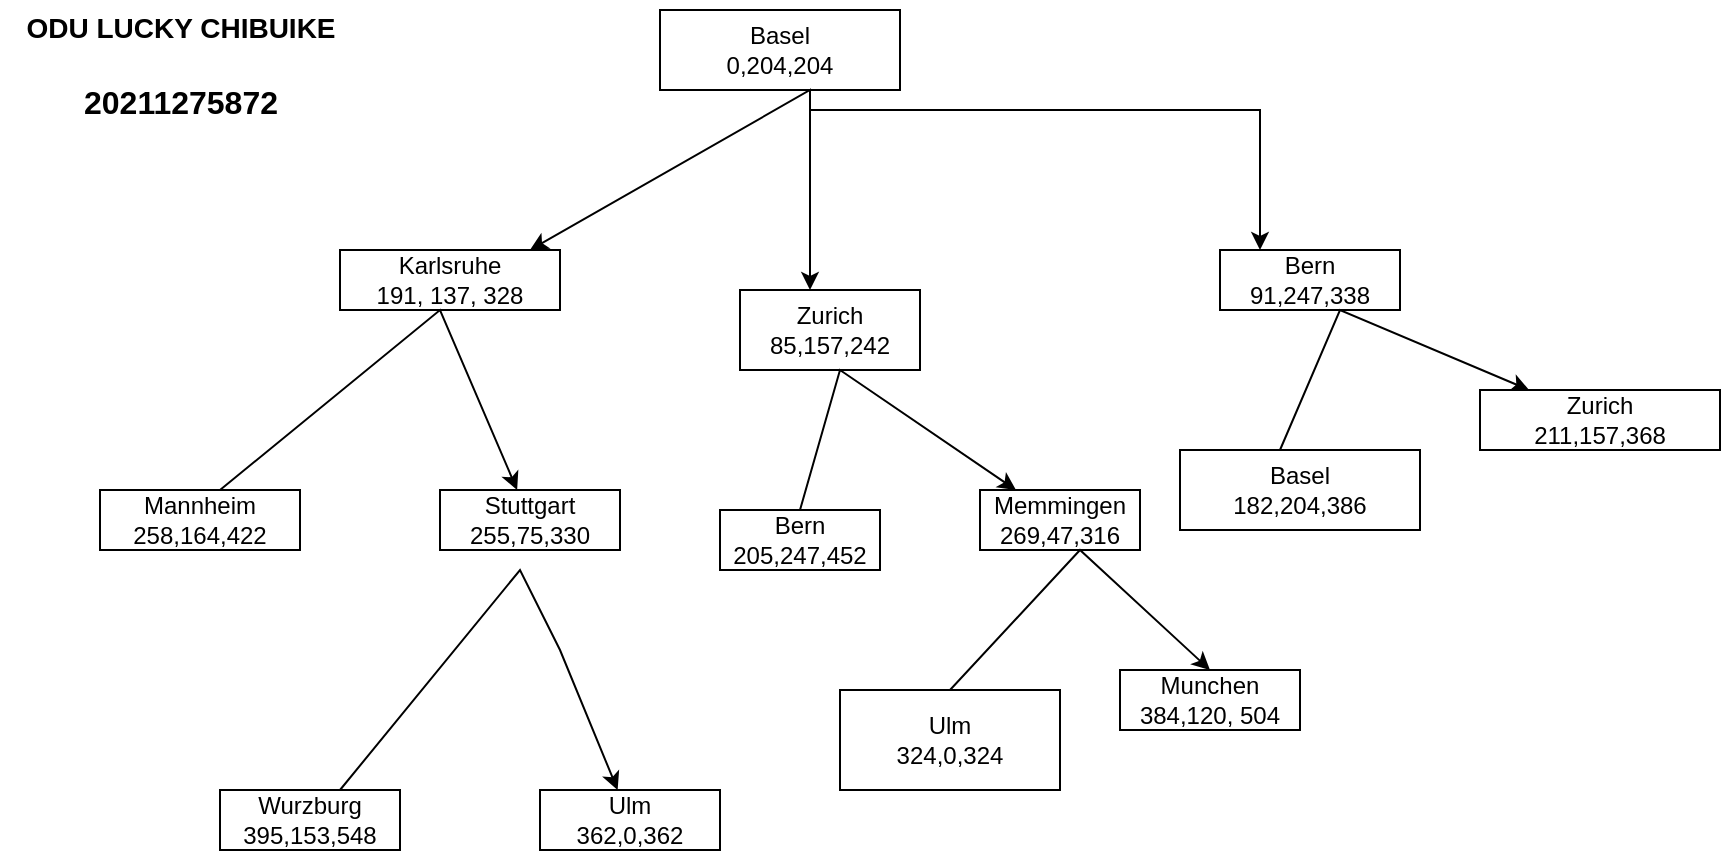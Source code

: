 <mxfile version="26.2.8">
  <diagram name="Page-1" id="smEx4ly64rM-w55feVns">
    <mxGraphModel dx="1044" dy="527" grid="1" gridSize="10" guides="1" tooltips="1" connect="1" arrows="1" fold="1" page="1" pageScale="1" pageWidth="850" pageHeight="1100" math="0" shadow="0">
      <root>
        <mxCell id="0" />
        <mxCell id="1" parent="0" />
        <mxCell id="hwbPMEVISvqUlkwwdk7_-6" style="edgeStyle=orthogonalEdgeStyle;rounded=0;orthogonalLoop=1;jettySize=auto;html=1;" edge="1" parent="1">
          <mxGeometry relative="1" as="geometry">
            <mxPoint x="650" y="150" as="targetPoint" />
            <mxPoint x="425" y="69.58" as="sourcePoint" />
            <Array as="points">
              <mxPoint x="425" y="80" />
              <mxPoint x="650" y="80" />
            </Array>
          </mxGeometry>
        </mxCell>
        <mxCell id="hwbPMEVISvqUlkwwdk7_-1" value="Basel&lt;div&gt;0,204,204&lt;/div&gt;" style="rounded=0;whiteSpace=wrap;html=1;" vertex="1" parent="1">
          <mxGeometry x="350" y="30" width="120" height="40" as="geometry" />
        </mxCell>
        <mxCell id="hwbPMEVISvqUlkwwdk7_-3" value="" style="endArrow=classic;startArrow=classic;html=1;rounded=0;" edge="1" parent="1">
          <mxGeometry width="50" height="50" relative="1" as="geometry">
            <mxPoint x="285" y="150" as="sourcePoint" />
            <mxPoint x="425" y="170" as="targetPoint" />
            <Array as="points">
              <mxPoint x="425" y="70" />
            </Array>
          </mxGeometry>
        </mxCell>
        <mxCell id="hwbPMEVISvqUlkwwdk7_-7" value="Karlsruhe&lt;div&gt;191, 137, 328&lt;/div&gt;" style="rounded=0;whiteSpace=wrap;html=1;" vertex="1" parent="1">
          <mxGeometry x="190" y="150" width="110" height="30" as="geometry" />
        </mxCell>
        <mxCell id="hwbPMEVISvqUlkwwdk7_-8" value="Zurich&lt;div&gt;85,157,242&lt;/div&gt;" style="rounded=0;whiteSpace=wrap;html=1;" vertex="1" parent="1">
          <mxGeometry x="390" y="170" width="90" height="40" as="geometry" />
        </mxCell>
        <mxCell id="hwbPMEVISvqUlkwwdk7_-9" value="Bern&lt;div&gt;91,247,338&lt;/div&gt;" style="rounded=0;whiteSpace=wrap;html=1;" vertex="1" parent="1">
          <mxGeometry x="630" y="150" width="90" height="30" as="geometry" />
        </mxCell>
        <mxCell id="hwbPMEVISvqUlkwwdk7_-11" value="" style="endArrow=classic;html=1;rounded=0;" edge="1" parent="1" target="hwbPMEVISvqUlkwwdk7_-12">
          <mxGeometry width="50" height="50" relative="1" as="geometry">
            <mxPoint x="130" y="270" as="sourcePoint" />
            <mxPoint x="280" y="290" as="targetPoint" />
            <Array as="points">
              <mxPoint x="240" y="180" />
            </Array>
          </mxGeometry>
        </mxCell>
        <mxCell id="hwbPMEVISvqUlkwwdk7_-12" value="Stuttgart&lt;div&gt;255,75,330&lt;/div&gt;" style="rounded=0;whiteSpace=wrap;html=1;" vertex="1" parent="1">
          <mxGeometry x="240" y="270" width="90" height="30" as="geometry" />
        </mxCell>
        <mxCell id="hwbPMEVISvqUlkwwdk7_-13" value="Mannheim&lt;div&gt;258,164,422&lt;/div&gt;" style="rounded=0;whiteSpace=wrap;html=1;" vertex="1" parent="1">
          <mxGeometry x="70" y="270" width="100" height="30" as="geometry" />
        </mxCell>
        <mxCell id="hwbPMEVISvqUlkwwdk7_-16" value="" style="endArrow=classic;html=1;rounded=0;" edge="1" parent="1" target="hwbPMEVISvqUlkwwdk7_-17">
          <mxGeometry width="50" height="50" relative="1" as="geometry">
            <mxPoint x="190" y="420" as="sourcePoint" />
            <mxPoint x="350" y="420" as="targetPoint" />
            <Array as="points">
              <mxPoint x="280" y="310" />
              <mxPoint x="300" y="350" />
            </Array>
          </mxGeometry>
        </mxCell>
        <mxCell id="hwbPMEVISvqUlkwwdk7_-17" value="Ulm&lt;div&gt;362,0,362&lt;/div&gt;" style="rounded=0;whiteSpace=wrap;html=1;" vertex="1" parent="1">
          <mxGeometry x="290" y="420" width="90" height="30" as="geometry" />
        </mxCell>
        <mxCell id="hwbPMEVISvqUlkwwdk7_-18" value="Wurzburg&lt;div&gt;395,153,548&lt;/div&gt;" style="rounded=0;whiteSpace=wrap;html=1;" vertex="1" parent="1">
          <mxGeometry x="130" y="420" width="90" height="30" as="geometry" />
        </mxCell>
        <mxCell id="hwbPMEVISvqUlkwwdk7_-20" value="" style="endArrow=classic;html=1;rounded=0;" edge="1" parent="1" target="hwbPMEVISvqUlkwwdk7_-21">
          <mxGeometry width="50" height="50" relative="1" as="geometry">
            <mxPoint x="420" y="280" as="sourcePoint" />
            <mxPoint x="515" y="300" as="targetPoint" />
            <Array as="points">
              <mxPoint x="440" y="210" />
            </Array>
          </mxGeometry>
        </mxCell>
        <mxCell id="hwbPMEVISvqUlkwwdk7_-21" value="Memmingen&lt;div&gt;269,47,316&lt;/div&gt;" style="rounded=0;whiteSpace=wrap;html=1;" vertex="1" parent="1">
          <mxGeometry x="510" y="270" width="80" height="30" as="geometry" />
        </mxCell>
        <mxCell id="hwbPMEVISvqUlkwwdk7_-22" value="Bern&lt;div&gt;205,247,452&lt;/div&gt;" style="rounded=0;whiteSpace=wrap;html=1;" vertex="1" parent="1">
          <mxGeometry x="380" y="280" width="80" height="30" as="geometry" />
        </mxCell>
        <mxCell id="hwbPMEVISvqUlkwwdk7_-23" value="" style="endArrow=classic;html=1;rounded=0;entryX=0.5;entryY=0;entryDx=0;entryDy=0;exitX=0.5;exitY=0;exitDx=0;exitDy=0;" edge="1" parent="1" source="hwbPMEVISvqUlkwwdk7_-24" target="hwbPMEVISvqUlkwwdk7_-26">
          <mxGeometry width="50" height="50" relative="1" as="geometry">
            <mxPoint x="520" y="360" as="sourcePoint" />
            <mxPoint x="585" y="330" as="targetPoint" />
            <Array as="points">
              <mxPoint x="560" y="300" />
            </Array>
          </mxGeometry>
        </mxCell>
        <mxCell id="hwbPMEVISvqUlkwwdk7_-24" value="Ulm&lt;div&gt;324,0,324&lt;/div&gt;" style="rounded=0;whiteSpace=wrap;html=1;" vertex="1" parent="1">
          <mxGeometry x="440" y="370" width="110" height="50" as="geometry" />
        </mxCell>
        <mxCell id="hwbPMEVISvqUlkwwdk7_-26" value="Munchen&lt;div&gt;384,120, 504&lt;/div&gt;" style="rounded=0;whiteSpace=wrap;html=1;" vertex="1" parent="1">
          <mxGeometry x="580" y="360" width="90" height="30" as="geometry" />
        </mxCell>
        <mxCell id="hwbPMEVISvqUlkwwdk7_-28" value="" style="endArrow=classic;html=1;rounded=0;" edge="1" parent="1" target="hwbPMEVISvqUlkwwdk7_-29">
          <mxGeometry width="50" height="50" relative="1" as="geometry">
            <mxPoint x="660" y="250" as="sourcePoint" />
            <mxPoint x="810" y="240" as="targetPoint" />
            <Array as="points">
              <mxPoint x="690" y="180" />
            </Array>
          </mxGeometry>
        </mxCell>
        <mxCell id="hwbPMEVISvqUlkwwdk7_-29" value="Zurich&lt;div&gt;211,157,368&lt;/div&gt;" style="rounded=0;whiteSpace=wrap;html=1;" vertex="1" parent="1">
          <mxGeometry x="760" y="220" width="120" height="30" as="geometry" />
        </mxCell>
        <mxCell id="hwbPMEVISvqUlkwwdk7_-30" value="Basel&lt;div&gt;182,204,386&lt;/div&gt;" style="rounded=0;whiteSpace=wrap;html=1;" vertex="1" parent="1">
          <mxGeometry x="610" y="250" width="120" height="40" as="geometry" />
        </mxCell>
        <mxCell id="hwbPMEVISvqUlkwwdk7_-31" value="&lt;font style=&quot;font-size: 14px;&quot;&gt;&lt;b style=&quot;&quot;&gt;ODU LUCKY CHIBUIKE&lt;/b&gt;&lt;/font&gt;&lt;div&gt;&lt;font size=&quot;3&quot;&gt;&lt;b&gt;&lt;br&gt;&lt;/b&gt;&lt;/font&gt;&lt;/div&gt;&lt;div&gt;&lt;font size=&quot;3&quot;&gt;&lt;b&gt;20211275872&lt;/b&gt;&lt;/font&gt;&lt;/div&gt;&lt;div&gt;&lt;br&gt;&lt;/div&gt;" style="text;html=1;align=center;verticalAlign=middle;resizable=0;points=[];autosize=1;strokeColor=none;fillColor=none;" vertex="1" parent="1">
          <mxGeometry x="20" y="25" width="180" height="80" as="geometry" />
        </mxCell>
      </root>
    </mxGraphModel>
  </diagram>
</mxfile>
